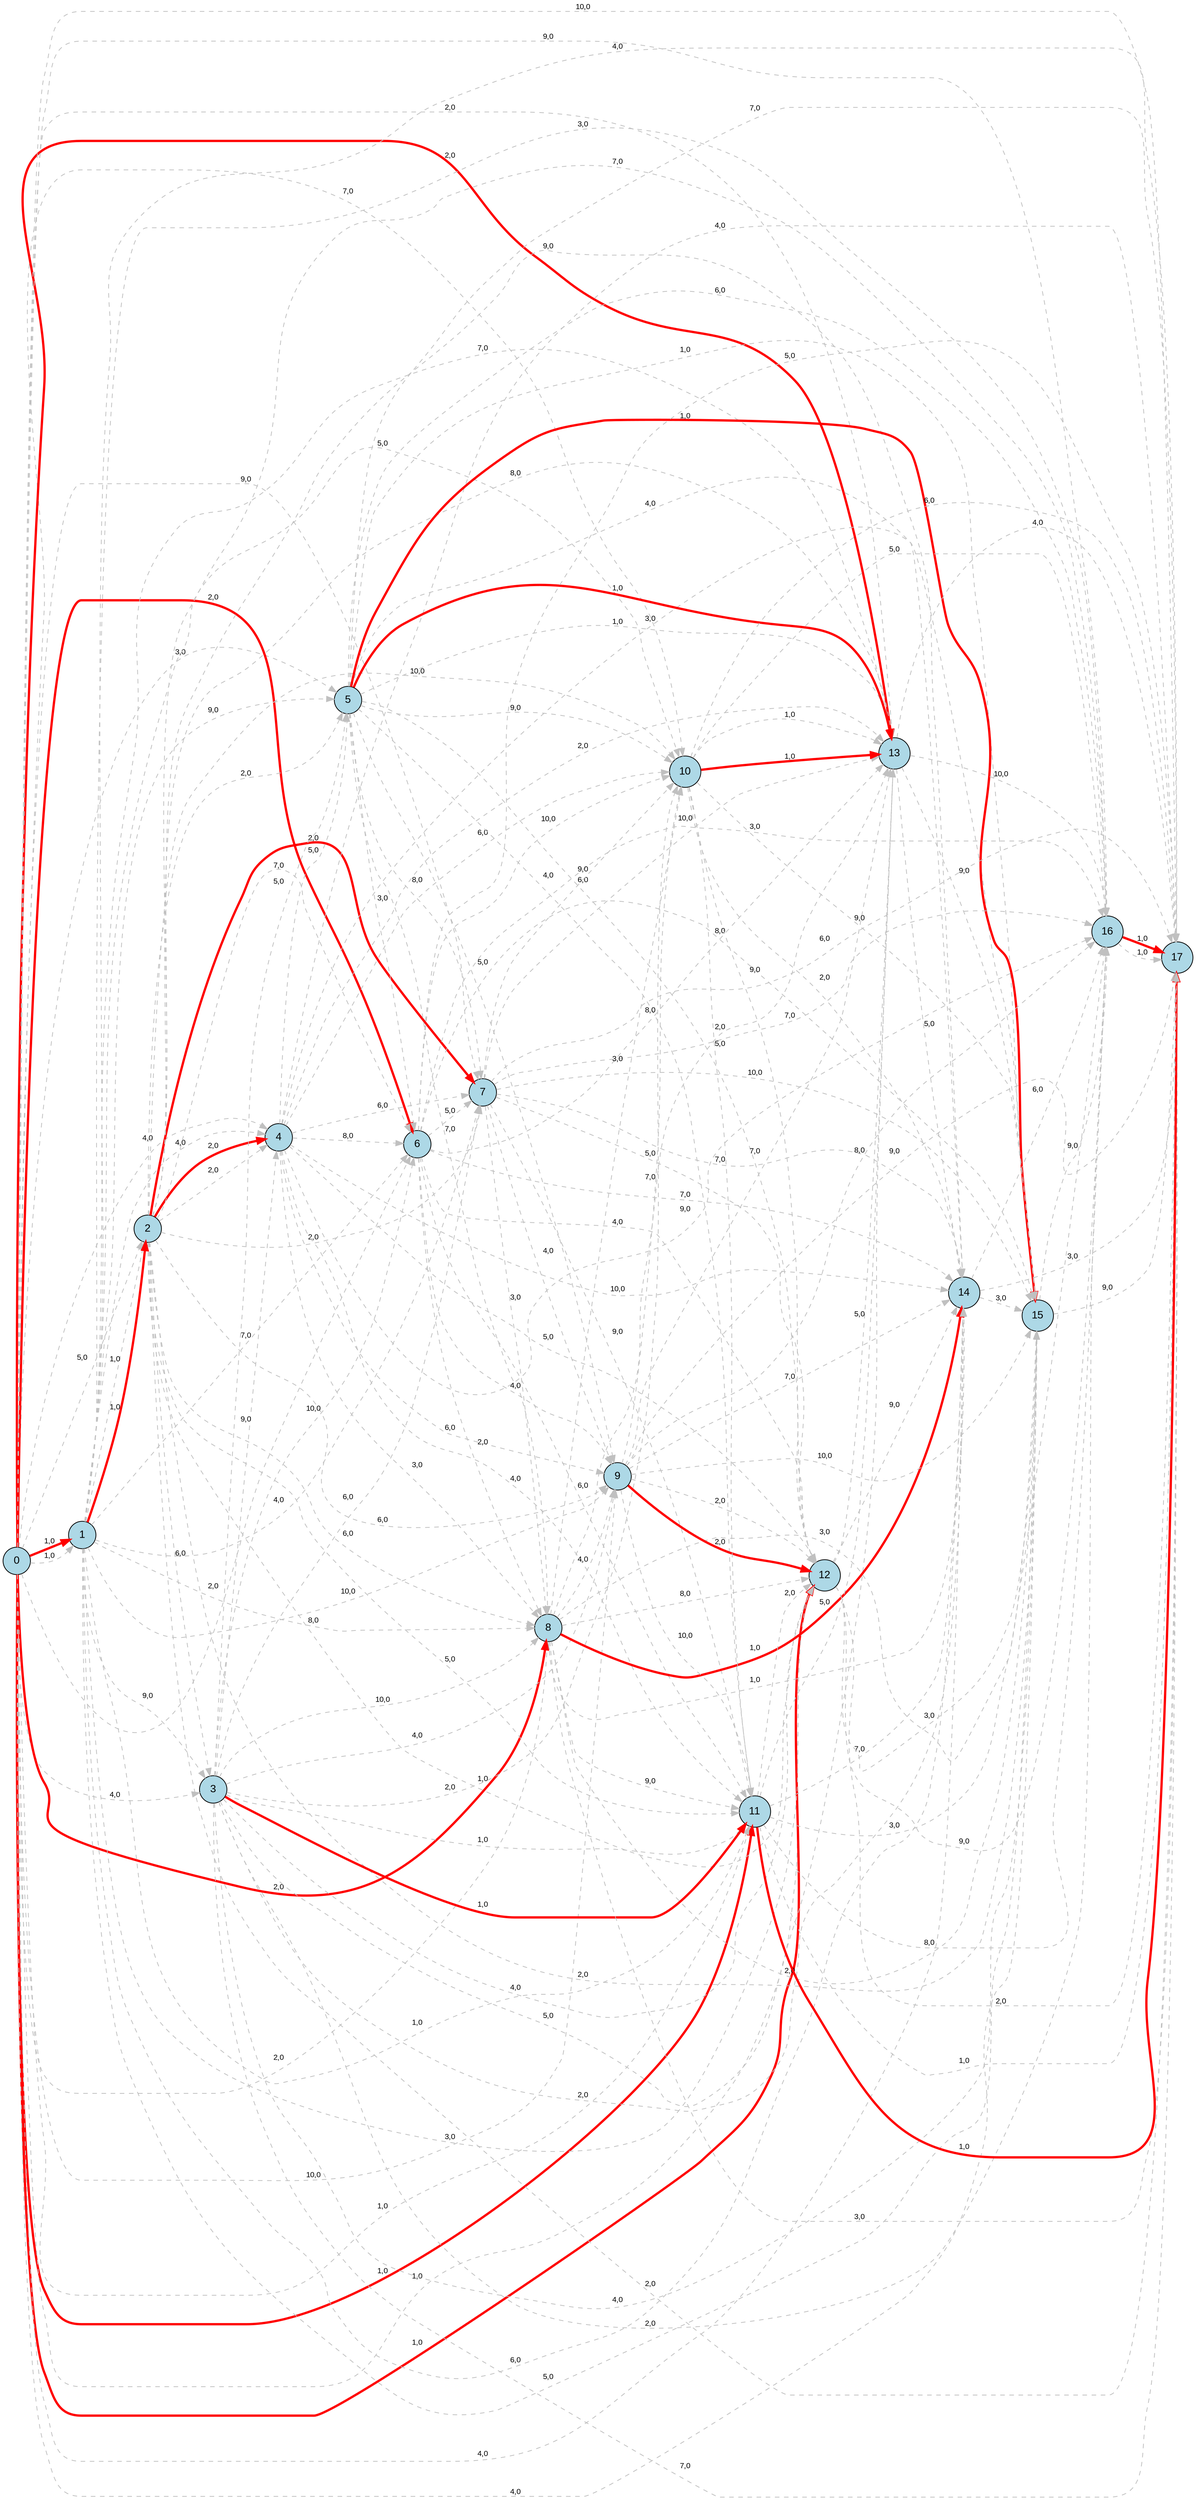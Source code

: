 // DOT file generated for MST Visualization
// Use: https://edotor.net/ or install GraphViz locally
digraph Graph1_KruskalMST {
  rankdir=LR;
  node [shape=circle, style=filled, fillcolor=lightblue, fontname=Arial];
  edge [fontname=Arial, fontsize=10];

  // Original graph edges (light gray)
  0 -> 1 [label="1,0", color=gray, penwidth=1, style=dashed];
  0 -> 2 [label="5,0", color=gray, penwidth=1, style=dashed];
  0 -> 3 [label="4,0", color=gray, penwidth=1, style=dashed];
  0 -> 4 [label="4,0", color=gray, penwidth=1, style=dashed];
  0 -> 5 [label="3,0", color=gray, penwidth=1, style=dashed];
  0 -> 6 [label="2,0", color=gray, penwidth=1, style=dashed];
  0 -> 7 [label="9,0", color=gray, penwidth=1, style=dashed];
  0 -> 8 [label="2,0", color=gray, penwidth=1, style=dashed];
  0 -> 9 [label="10,0", color=gray, penwidth=1, style=dashed];
  0 -> 10 [label="7,0", color=gray, penwidth=1, style=dashed];
  0 -> 11 [label="1,0", color=gray, penwidth=1, style=dashed];
  0 -> 12 [label="1,0", color=gray, penwidth=1, style=dashed];
  0 -> 13 [label="2,0", color=gray, penwidth=1, style=dashed];
  0 -> 14 [label="4,0", color=gray, penwidth=1, style=dashed];
  0 -> 15 [label="4,0", color=gray, penwidth=1, style=dashed];
  0 -> 16 [label="9,0", color=gray, penwidth=1, style=dashed];
  0 -> 17 [label="10,0", color=gray, penwidth=1, style=dashed];
  1 -> 2 [label="1,0", color=gray, penwidth=1, style=dashed];
  1 -> 3 [label="9,0", color=gray, penwidth=1, style=dashed];
  1 -> 4 [label="4,0", color=gray, penwidth=1, style=dashed];
  1 -> 5 [label="9,0", color=gray, penwidth=1, style=dashed];
  1 -> 6 [label="7,0", color=gray, penwidth=1, style=dashed];
  1 -> 7 [label="4,0", color=gray, penwidth=1, style=dashed];
  1 -> 8 [label="8,0", color=gray, penwidth=1, style=dashed];
  1 -> 9 [label="10,0", color=gray, penwidth=1, style=dashed];
  1 -> 10 [label="5,0", color=gray, penwidth=1, style=dashed];
  1 -> 11 [label="1,0", color=gray, penwidth=1, style=dashed];
  1 -> 12 [label="3,0", color=gray, penwidth=1, style=dashed];
  1 -> 13 [label="7,0", color=gray, penwidth=1, style=dashed];
  1 -> 14 [label="6,0", color=gray, penwidth=1, style=dashed];
  1 -> 15 [label="5,0", color=gray, penwidth=1, style=dashed];
  1 -> 16 [label="3,0", color=gray, penwidth=1, style=dashed];
  1 -> 17 [label="4,0", color=gray, penwidth=1, style=dashed];
  2 -> 3 [label="6,0", color=gray, penwidth=1, style=dashed];
  2 -> 4 [label="2,0", color=gray, penwidth=1, style=dashed];
  2 -> 5 [label="2,0", color=gray, penwidth=1, style=dashed];
  2 -> 6 [label="7,0", color=gray, penwidth=1, style=dashed];
  2 -> 7 [label="2,0", color=gray, penwidth=1, style=dashed];
  2 -> 8 [label="6,0", color=gray, penwidth=1, style=dashed];
  2 -> 9 [label="6,0", color=gray, penwidth=1, style=dashed];
  2 -> 10 [label="10,0", color=gray, penwidth=1, style=dashed];
  2 -> 11 [label="5,0", color=gray, penwidth=1, style=dashed];
  2 -> 12 [label="1,0", color=gray, penwidth=1, style=dashed];
  2 -> 13 [label="8,0", color=gray, penwidth=1, style=dashed];
  2 -> 14 [label="9,0", color=gray, penwidth=1, style=dashed];
  2 -> 15 [label="2,0", color=gray, penwidth=1, style=dashed];
  2 -> 16 [label="7,0", color=gray, penwidth=1, style=dashed];
  2 -> 17 [label="2,0", color=gray, penwidth=1, style=dashed];
  3 -> 4 [label="9,0", color=gray, penwidth=1, style=dashed];
  3 -> 5 [label="5,0", color=gray, penwidth=1, style=dashed];
  3 -> 6 [label="10,0", color=gray, penwidth=1, style=dashed];
  3 -> 7 [label="6,0", color=gray, penwidth=1, style=dashed];
  3 -> 8 [label="10,0", color=gray, penwidth=1, style=dashed];
  3 -> 9 [label="4,0", color=gray, penwidth=1, style=dashed];
  3 -> 10 [label="2,0", color=gray, penwidth=1, style=dashed];
  3 -> 11 [label="1,0", color=gray, penwidth=1, style=dashed];
  3 -> 12 [label="4,0", color=gray, penwidth=1, style=dashed];
  3 -> 13 [label="5,0", color=gray, penwidth=1, style=dashed];
  3 -> 14 [label="2,0", color=gray, penwidth=1, style=dashed];
  3 -> 15 [label="4,0", color=gray, penwidth=1, style=dashed];
  3 -> 16 [label="2,0", color=gray, penwidth=1, style=dashed];
  3 -> 17 [label="7,0", color=gray, penwidth=1, style=dashed];
  4 -> 5 [label="5,0", color=gray, penwidth=1, style=dashed];
  4 -> 6 [label="8,0", color=gray, penwidth=1, style=dashed];
  4 -> 7 [label="6,0", color=gray, penwidth=1, style=dashed];
  4 -> 8 [label="3,0", color=gray, penwidth=1, style=dashed];
  4 -> 9 [label="6,0", color=gray, penwidth=1, style=dashed];
  4 -> 10 [label="6,0", color=gray, penwidth=1, style=dashed];
  4 -> 11 [label="4,0", color=gray, penwidth=1, style=dashed];
  4 -> 12 [label="5,0", color=gray, penwidth=1, style=dashed];
  4 -> 13 [label="2,0", color=gray, penwidth=1, style=dashed];
  4 -> 14 [label="10,0", color=gray, penwidth=1, style=dashed];
  4 -> 15 [label="3,0", color=gray, penwidth=1, style=dashed];
  4 -> 16 [label="9,0", color=gray, penwidth=1, style=dashed];
  4 -> 17 [label="4,0", color=gray, penwidth=1, style=dashed];
  5 -> 6 [label="3,0", color=gray, penwidth=1, style=dashed];
  5 -> 7 [label="8,0", color=gray, penwidth=1, style=dashed];
  5 -> 8 [label="7,0", color=gray, penwidth=1, style=dashed];
  5 -> 9 [label="5,0", color=gray, penwidth=1, style=dashed];
  5 -> 10 [label="9,0", color=gray, penwidth=1, style=dashed];
  5 -> 11 [label="4,0", color=gray, penwidth=1, style=dashed];
  5 -> 12 [label="6,0", color=gray, penwidth=1, style=dashed];
  5 -> 13 [label="1,0", color=gray, penwidth=1, style=dashed];
  5 -> 14 [label="4,0", color=gray, penwidth=1, style=dashed];
  5 -> 15 [label="1,0", color=gray, penwidth=1, style=dashed];
  5 -> 16 [label="6,0", color=gray, penwidth=1, style=dashed];
  5 -> 17 [label="7,0", color=gray, penwidth=1, style=dashed];
  6 -> 7 [label="5,0", color=gray, penwidth=1, style=dashed];
  6 -> 8 [label="2,0", color=gray, penwidth=1, style=dashed];
  6 -> 9 [label="4,0", color=gray, penwidth=1, style=dashed];
  6 -> 10 [label="10,0", color=gray, penwidth=1, style=dashed];
  6 -> 11 [label="6,0", color=gray, penwidth=1, style=dashed];
  6 -> 12 [label="4,0", color=gray, penwidth=1, style=dashed];
  6 -> 13 [label="8,0", color=gray, penwidth=1, style=dashed];
  6 -> 14 [label="7,0", color=gray, penwidth=1, style=dashed];
  6 -> 15 [label="8,0", color=gray, penwidth=1, style=dashed];
  6 -> 16 [label="3,0", color=gray, penwidth=1, style=dashed];
  6 -> 17 [label="5,0", color=gray, penwidth=1, style=dashed];
  7 -> 8 [label="3,0", color=gray, penwidth=1, style=dashed];
  7 -> 9 [label="4,0", color=gray, penwidth=1, style=dashed];
  7 -> 10 [label="9,0", color=gray, penwidth=1, style=dashed];
  7 -> 11 [label="9,0", color=gray, penwidth=1, style=dashed];
  7 -> 12 [label="5,0", color=gray, penwidth=1, style=dashed];
  7 -> 13 [label="10,0", color=gray, penwidth=1, style=dashed];
  7 -> 14 [label="7,0", color=gray, penwidth=1, style=dashed];
  7 -> 15 [label="10,0", color=gray, penwidth=1, style=dashed];
  7 -> 16 [label="7,0", color=gray, penwidth=1, style=dashed];
  7 -> 17 [label="6,0", color=gray, penwidth=1, style=dashed];
  8 -> 9 [label="4,0", color=gray, penwidth=1, style=dashed];
  8 -> 10 [label="3,0", color=gray, penwidth=1, style=dashed];
  8 -> 11 [label="9,0", color=gray, penwidth=1, style=dashed];
  8 -> 12 [label="8,0", color=gray, penwidth=1, style=dashed];
  8 -> 13 [label="2,0", color=gray, penwidth=1, style=dashed];
  8 -> 14 [label="1,0", color=gray, penwidth=1, style=dashed];
  8 -> 15 [label="2,0", color=gray, penwidth=1, style=dashed];
  8 -> 16 [label="3,0", color=gray, penwidth=1, style=dashed];
  8 -> 17 [label="3,0", color=gray, penwidth=1, style=dashed];
  9 -> 10 [label="7,0", color=gray, penwidth=1, style=dashed];
  9 -> 11 [label="10,0", color=gray, penwidth=1, style=dashed];
  9 -> 12 [label="2,0", color=gray, penwidth=1, style=dashed];
  9 -> 13 [label="7,0", color=gray, penwidth=1, style=dashed];
  9 -> 14 [label="7,0", color=gray, penwidth=1, style=dashed];
  9 -> 15 [label="10,0", color=gray, penwidth=1, style=dashed];
  9 -> 16 [label="8,0", color=gray, penwidth=1, style=dashed];
  9 -> 17 [label="9,0", color=gray, penwidth=1, style=dashed];
  10 -> 11 [label="5,0", color=gray, penwidth=1, style=dashed];
  10 -> 12 [label="9,0", color=gray, penwidth=1, style=dashed];
  10 -> 13 [label="1,0", color=gray, penwidth=1, style=dashed];
  10 -> 14 [label="2,0", color=gray, penwidth=1, style=dashed];
  10 -> 15 [label="9,0", color=gray, penwidth=1, style=dashed];
  10 -> 16 [label="5,0", color=gray, penwidth=1, style=dashed];
  10 -> 17 [label="6,0", color=gray, penwidth=1, style=dashed];
  11 -> 12 [label="2,0", color=gray, penwidth=1, style=dashed];
  11 -> 13 [label="5,0", color=gray, penwidth=1, style=dashed];
  11 -> 14 [label="7,0", color=gray, penwidth=1, style=dashed];
  11 -> 15 [label="3,0", color=gray, penwidth=1, style=dashed];
  11 -> 16 [label="8,0", color=gray, penwidth=1, style=dashed];
  11 -> 17 [label="1,0", color=gray, penwidth=1, style=dashed];
  12 -> 13 [label="5,0", color=gray, penwidth=1, style=dashed];
  12 -> 14 [label="9,0", color=gray, penwidth=1, style=dashed];
  12 -> 15 [label="3,0", color=gray, penwidth=1, style=dashed];
  12 -> 16 [label="9,0", color=gray, penwidth=1, style=dashed];
  12 -> 17 [label="2,0", color=gray, penwidth=1, style=dashed];
  13 -> 14 [label="5,0", color=gray, penwidth=1, style=dashed];
  13 -> 15 [label="9,0", color=gray, penwidth=1, style=dashed];
  13 -> 16 [label="10,0", color=gray, penwidth=1, style=dashed];
  13 -> 17 [label="4,0", color=gray, penwidth=1, style=dashed];
  14 -> 15 [label="3,0", color=gray, penwidth=1, style=dashed];
  14 -> 16 [label="6,0", color=gray, penwidth=1, style=dashed];
  14 -> 17 [label="3,0", color=gray, penwidth=1, style=dashed];
  15 -> 16 [label="9,0", color=gray, penwidth=1, style=dashed];
  15 -> 17 [label="9,0", color=gray, penwidth=1, style=dashed];
  16 -> 17 [label="1,0", color=gray, penwidth=1, style=dashed];

  // Minimum Spanning Tree edges (bold red)
  0 -> 1 [label="1,0", color=red, penwidth=3.0, style=solid];
  0 -> 11 [label="1,0", color=red, penwidth=3.0, style=solid];
  0 -> 12 [label="1,0", color=red, penwidth=3.0, style=solid];
  1 -> 2 [label="1,0", color=red, penwidth=3.0, style=solid];
  3 -> 11 [label="1,0", color=red, penwidth=3.0, style=solid];
  5 -> 13 [label="1,0", color=red, penwidth=3.0, style=solid];
  5 -> 15 [label="1,0", color=red, penwidth=3.0, style=solid];
  8 -> 14 [label="1,0", color=red, penwidth=3.0, style=solid];
  10 -> 13 [label="1,0", color=red, penwidth=3.0, style=solid];
  11 -> 17 [label="1,0", color=red, penwidth=3.0, style=solid];
  16 -> 17 [label="1,0", color=red, penwidth=3.0, style=solid];
  0 -> 6 [label="2,0", color=red, penwidth=3.0, style=solid];
  0 -> 8 [label="2,0", color=red, penwidth=3.0, style=solid];
  0 -> 13 [label="2,0", color=red, penwidth=3.0, style=solid];
  2 -> 4 [label="2,0", color=red, penwidth=3.0, style=solid];
  2 -> 7 [label="2,0", color=red, penwidth=3.0, style=solid];
  9 -> 12 [label="2,0", color=red, penwidth=3.0, style=solid];
}

